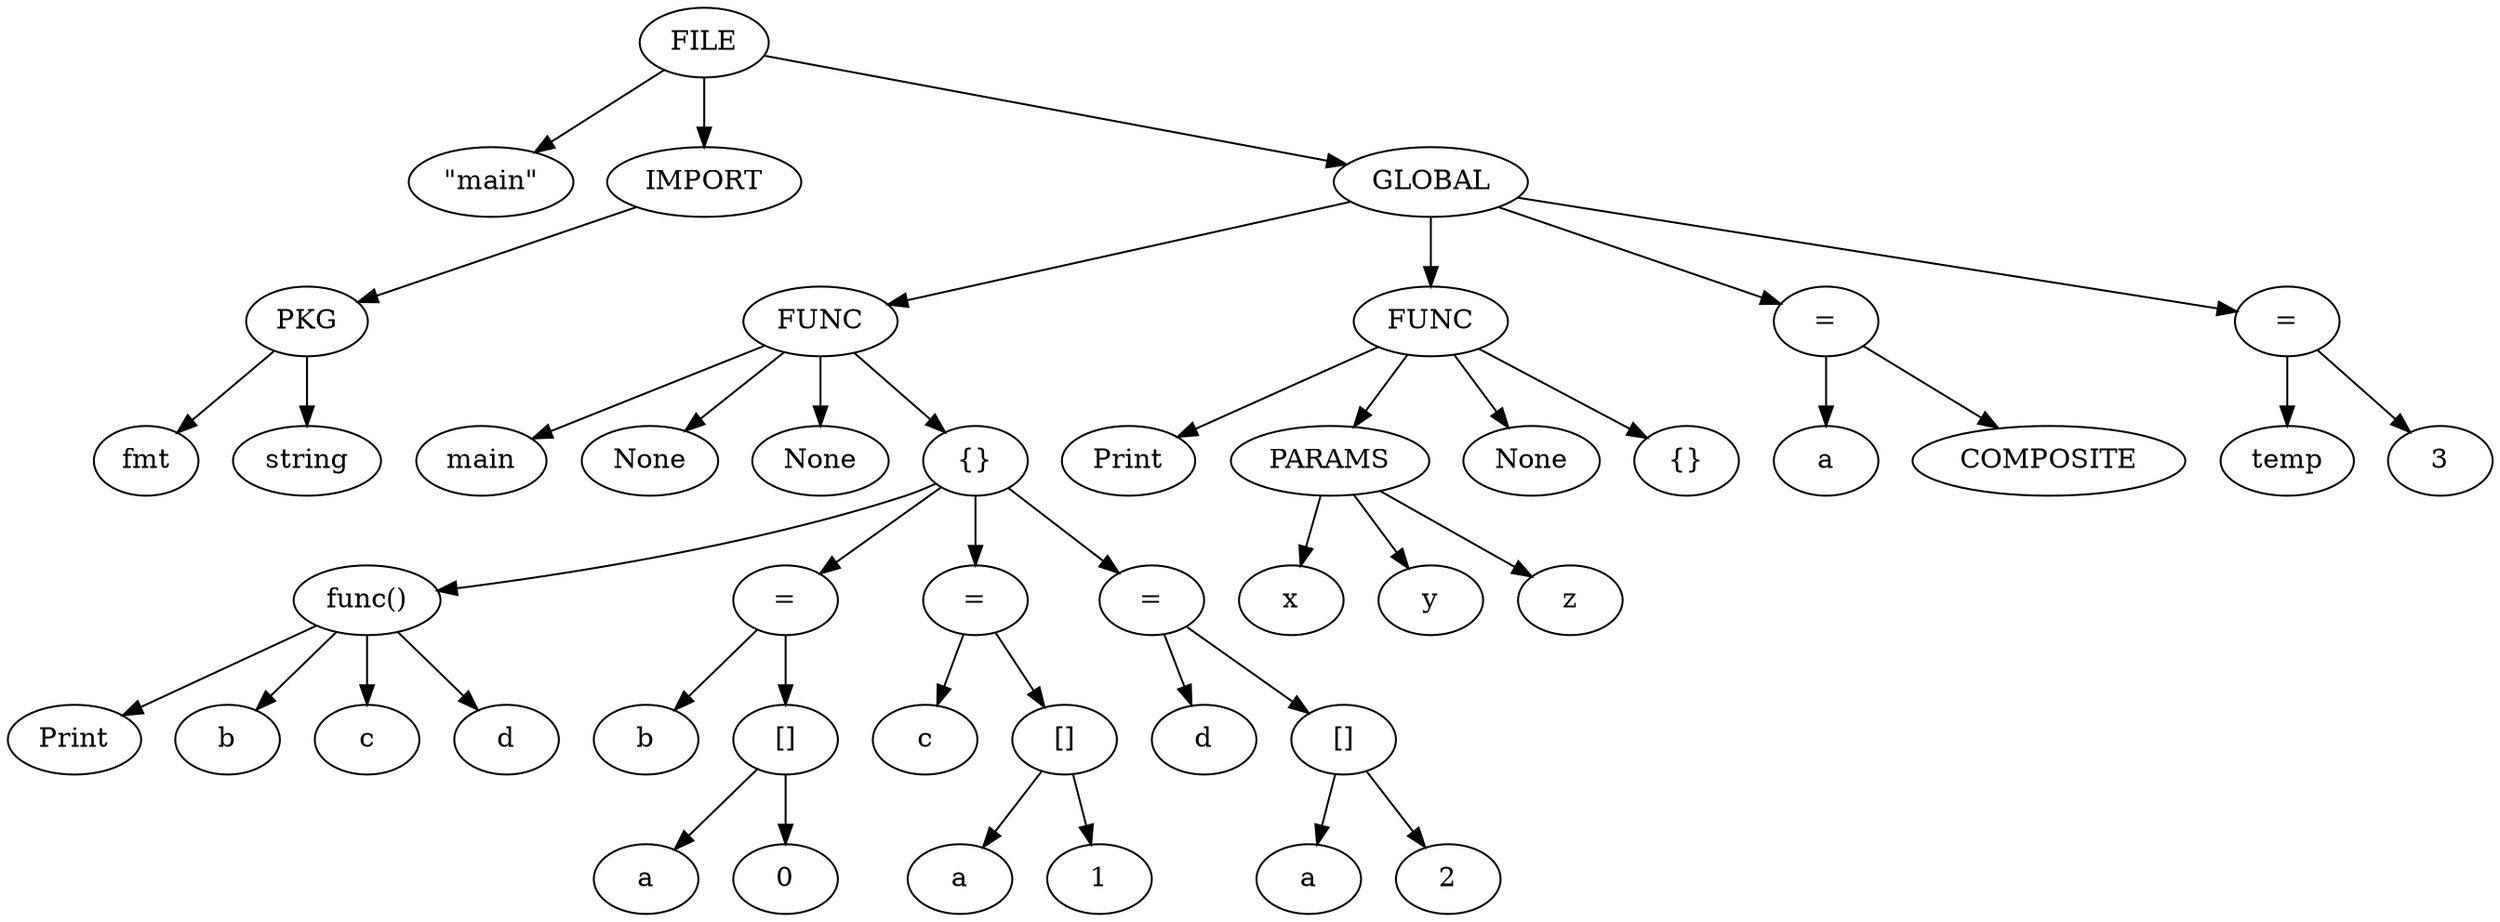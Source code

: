 digraph G {
	0 -> 1;
	0 -> 2;
	2 -> 3;
	3 -> 4;
	3 -> 5;
	0 -> 6;
	6 -> 7;
	7 -> 8;
	7 -> 9;
	7 -> 10;
	7 -> 11;
	11 -> 12;
	12 -> 13;
	12 -> 14;
	12 -> 15;
	12 -> 16;
	11 -> 17;
	17 -> 18;
	17 -> 19;
	19 -> 20;
	19 -> 21;
	11 -> 22;
	22 -> 23;
	22 -> 24;
	24 -> 25;
	24 -> 26;
	11 -> 27;
	27 -> 28;
	27 -> 29;
	29 -> 30;
	29 -> 31;
	6 -> 32;
	32 -> 33;
	32 -> 34;
	34 -> 35;
	34 -> 36;
	34 -> 37;
	32 -> 38;
	32 -> 39;
	6 -> 40;
	40 -> 41;
	40 -> 42;
	6 -> 43;
	43 -> 44;
	43 -> 45;
	0 [label=FILE];	1 [label="\"main\""];	2 [label="IMPORT"];	3 [label="PKG"];	4 [label="fmt"];	5 [label="string"];	6 [label="GLOBAL"];	7 [label="FUNC"];	8 [label="main"];	9 [label="None"];	10 [label="None"];	11 [label="{}"];	12 [label="func()"];	13 [label="Print"];	14 [label="b"];	15 [label="c"];	16 [label="d"];	17 [label="="];	18 [label="b"];	19 [label="[]"];	20 [label="a"];	21 [label="0"];	22 [label="="];	23 [label="c"];	24 [label="[]"];	25 [label="a"];	26 [label="1"];	27 [label="="];	28 [label="d"];	29 [label="[]"];	30 [label="a"];	31 [label="2"];	32 [label="FUNC"];	33 [label="Print"];	34 [label="PARAMS"];	35 [label="x"];	36 [label="y"];	37 [label="z"];	38 [label="None"];	39 [label="{}"];	40 [label="="];	41 [label="a"];	42 [label="COMPOSITE"];	43 [label="="];	44 [label="temp"];	45 [label="3"];
}